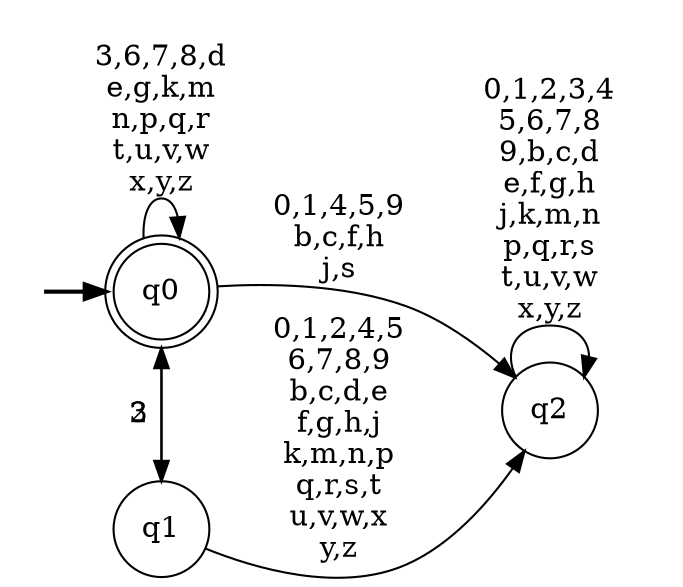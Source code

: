 digraph BlueStar {
__start0 [style = invis, shape = none, label = "", width = 0, height = 0];

rankdir=LR;
size="8,5";

s0 [style="rounded,filled", color="black", fillcolor="white" shape="doublecircle", label="q0"];
s1 [style="filled", color="black", fillcolor="white" shape="circle", label="q1"];
s2 [style="filled", color="black", fillcolor="white" shape="circle", label="q2"];
subgraph cluster_main { 
	graph [pad=".75", ranksep="0.15", nodesep="0.15"];
	 style=invis; 
	__start0 -> s0 [penwidth=2];
}
s0 -> s0 [label="3,6,7,8,d\ne,g,k,m\nn,p,q,r\nt,u,v,w\nx,y,z"];
s0 -> s1 [label="2"];
s0 -> s2 [label="0,1,4,5,9\nb,c,f,h\nj,s"];
s1 -> s0 [label="3"];
s1 -> s2 [label="0,1,2,4,5\n6,7,8,9\nb,c,d,e\nf,g,h,j\nk,m,n,p\nq,r,s,t\nu,v,w,x\ny,z"];
s2 -> s2 [label="0,1,2,3,4\n5,6,7,8\n9,b,c,d\ne,f,g,h\nj,k,m,n\np,q,r,s\nt,u,v,w\nx,y,z"];

}